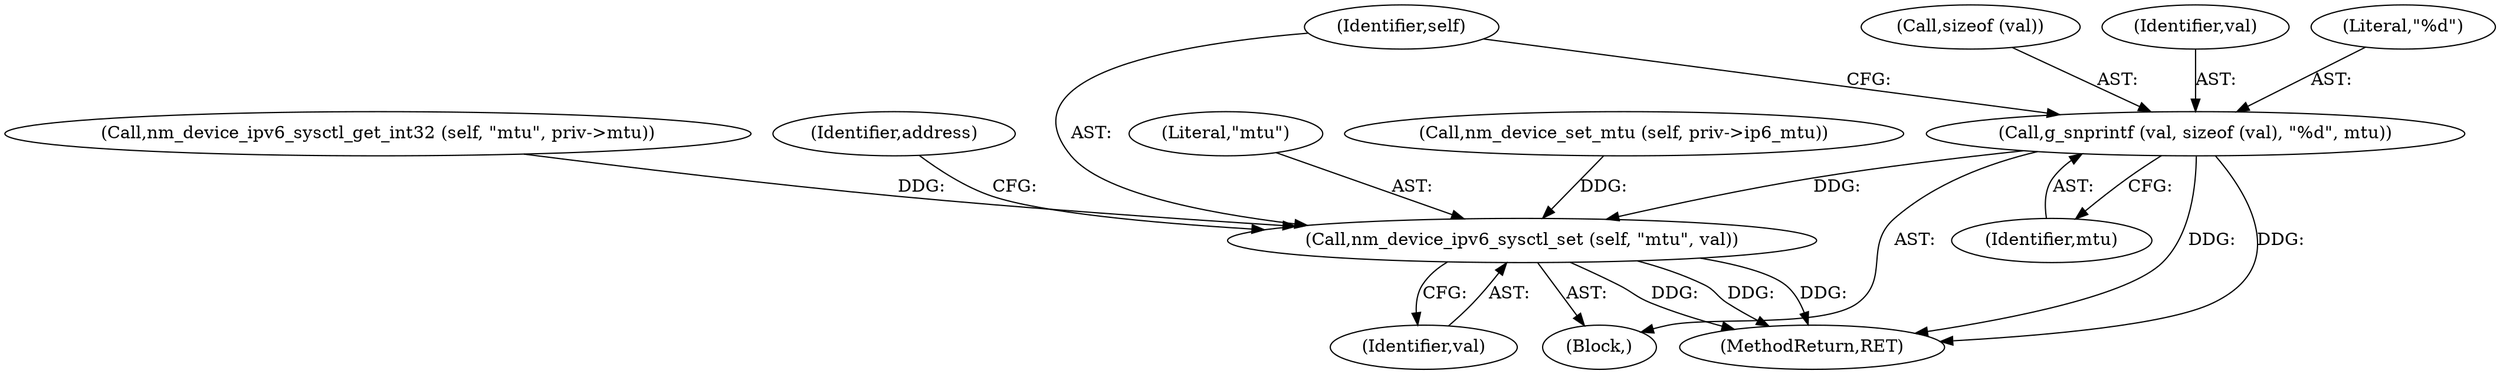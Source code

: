 digraph "0_NetworkManager_d5fc88e573fa58b93034b04d35a2454f5d28cad9@API" {
"1007319" [label="(Call,g_snprintf (val, sizeof (val), \"%d\", mtu))"];
"1007325" [label="(Call,nm_device_ipv6_sysctl_set (self, \"mtu\", val))"];
"1007324" [label="(Identifier,mtu)"];
"1007328" [label="(Identifier,val)"];
"1007323" [label="(Literal,\"%d\")"];
"1007327" [label="(Literal,\"mtu\")"];
"1007326" [label="(Identifier,self)"];
"1007307" [label="(Call,nm_device_set_mtu (self, priv->ip6_mtu))"];
"1007228" [label="(Call,nm_device_ipv6_sysctl_get_int32 (self, \"mtu\", priv->mtu))"];
"1007368" [label="(MethodReturn,RET)"];
"1007319" [label="(Call,g_snprintf (val, sizeof (val), \"%d\", mtu))"];
"1007332" [label="(Identifier,address)"];
"1007321" [label="(Call,sizeof (val))"];
"1007318" [label="(Block,)"];
"1007320" [label="(Identifier,val)"];
"1007325" [label="(Call,nm_device_ipv6_sysctl_set (self, \"mtu\", val))"];
"1007319" -> "1007318"  [label="AST: "];
"1007319" -> "1007324"  [label="CFG: "];
"1007320" -> "1007319"  [label="AST: "];
"1007321" -> "1007319"  [label="AST: "];
"1007323" -> "1007319"  [label="AST: "];
"1007324" -> "1007319"  [label="AST: "];
"1007326" -> "1007319"  [label="CFG: "];
"1007319" -> "1007368"  [label="DDG: "];
"1007319" -> "1007368"  [label="DDG: "];
"1007319" -> "1007325"  [label="DDG: "];
"1007325" -> "1007318"  [label="AST: "];
"1007325" -> "1007328"  [label="CFG: "];
"1007326" -> "1007325"  [label="AST: "];
"1007327" -> "1007325"  [label="AST: "];
"1007328" -> "1007325"  [label="AST: "];
"1007332" -> "1007325"  [label="CFG: "];
"1007325" -> "1007368"  [label="DDG: "];
"1007325" -> "1007368"  [label="DDG: "];
"1007325" -> "1007368"  [label="DDG: "];
"1007307" -> "1007325"  [label="DDG: "];
"1007228" -> "1007325"  [label="DDG: "];
}
